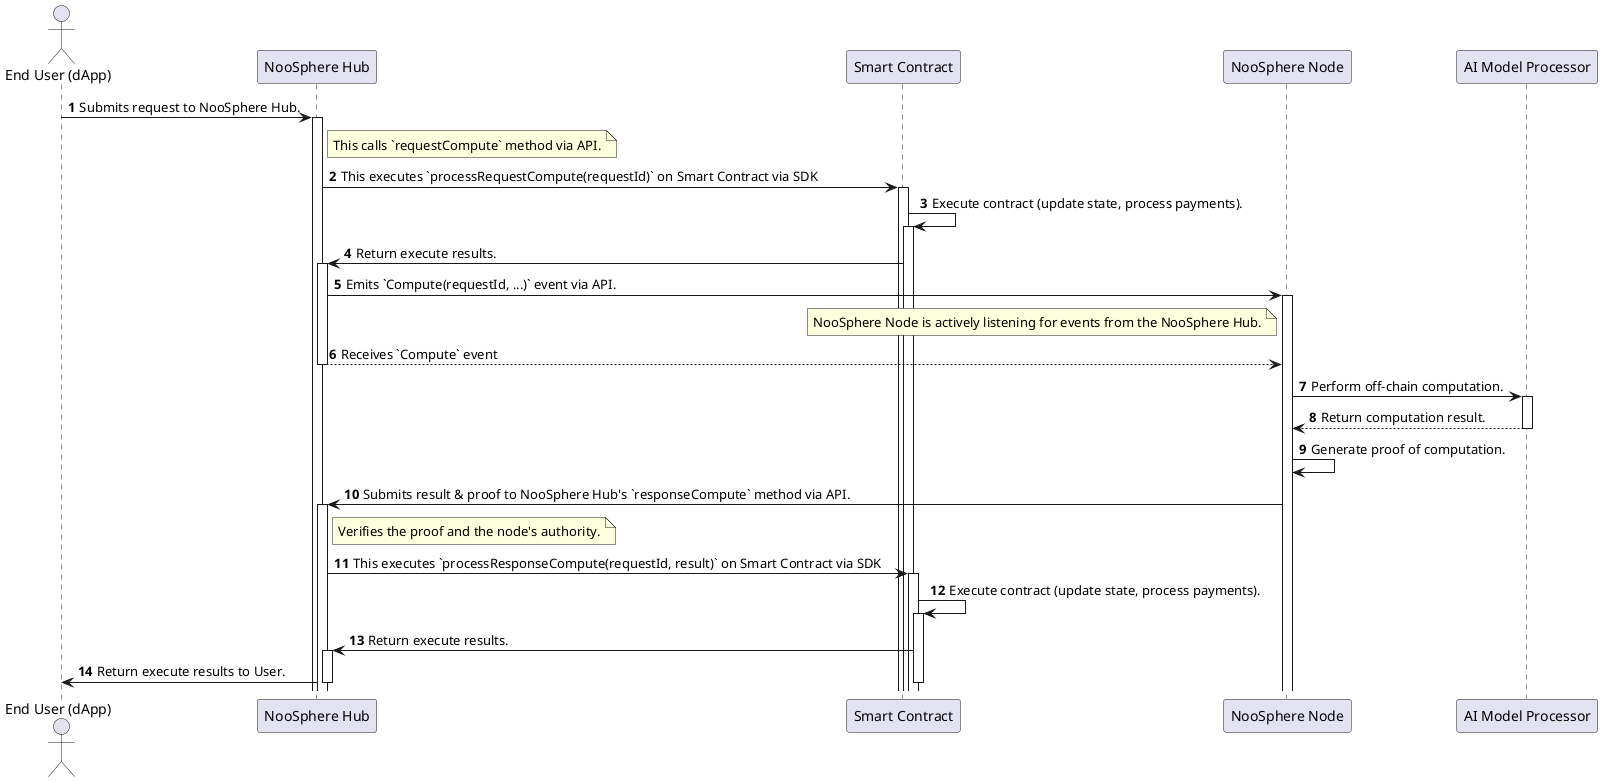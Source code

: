 @startuml
autonumber

actor "End User (dApp)" as User
participant "NooSphere Hub" as Chain
participant "Smart Contract" as Contract
participant "NooSphere Node" as Node
participant "AI Model Processor" as AI

User -> Chain ++: Submits request to NooSphere Hub.
note right of Chain: This calls `requestCompute` method via API.

Chain -> Contract ++: This executes `processRequestCompute(requestId)` on Smart Contract via SDK

Contract -> Contract ++: Execute contract (update state, process payments).

Contract -> Chain ++: Return execute results.

Chain -> Node ++: Emits `Compute(requestId, ...)` event via API.
note left of Node: NooSphere Node is actively listening for events from the NooSphere Hub.
Chain --> Node --: Receives `Compute` event

Node -> AI ++: Perform off-chain computation.
AI --> Node --: Return computation result.

Node -> Node: Generate proof of computation.

Node -> Chain ++: Submits result & proof to NooSphere Hub's `responseCompute` method via API.
note right of Chain: Verifies the proof and the node's authority.

Chain -> Contract ++: This executes `processResponseCompute(requestId, result)` on Smart Contract via SDK
Contract -> Contract ++: Execute contract (update state, process payments).

Contract -> Chain ++: Return execute results.
Chain -> User: Return execute results to User.

deactivate Contract

deactivate Chain

@enduml